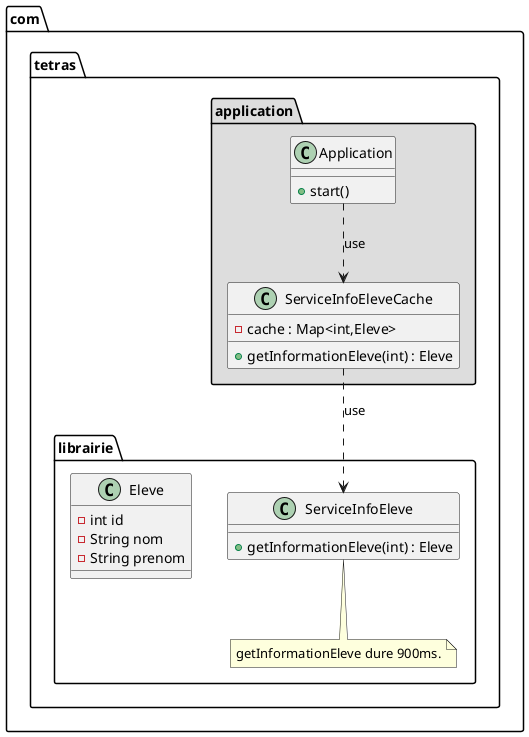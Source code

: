 @startuml LazyInitialization

package com.tetras.librairie {
  class ServiceInfoEleve { 
      + getInformationEleve(int) : Eleve
  }
  
  note bottom of ServiceInfoEleve : getInformationEleve dure 900ms.
  
  class Eleve {
      - int id
      - String nom
      - String prenom
  }
}

package com.tetras.application #DDDDDD {
  class Application { 
      + start()
  }
  class ServiceInfoEleveCache { 
    - cache : Map<int,Eleve>  
    + getInformationEleve(int) : Eleve
  }
}

Application ..> ServiceInfoEleveCache : use
ServiceInfoEleveCache ..> ServiceInfoEleve : use


@enduml